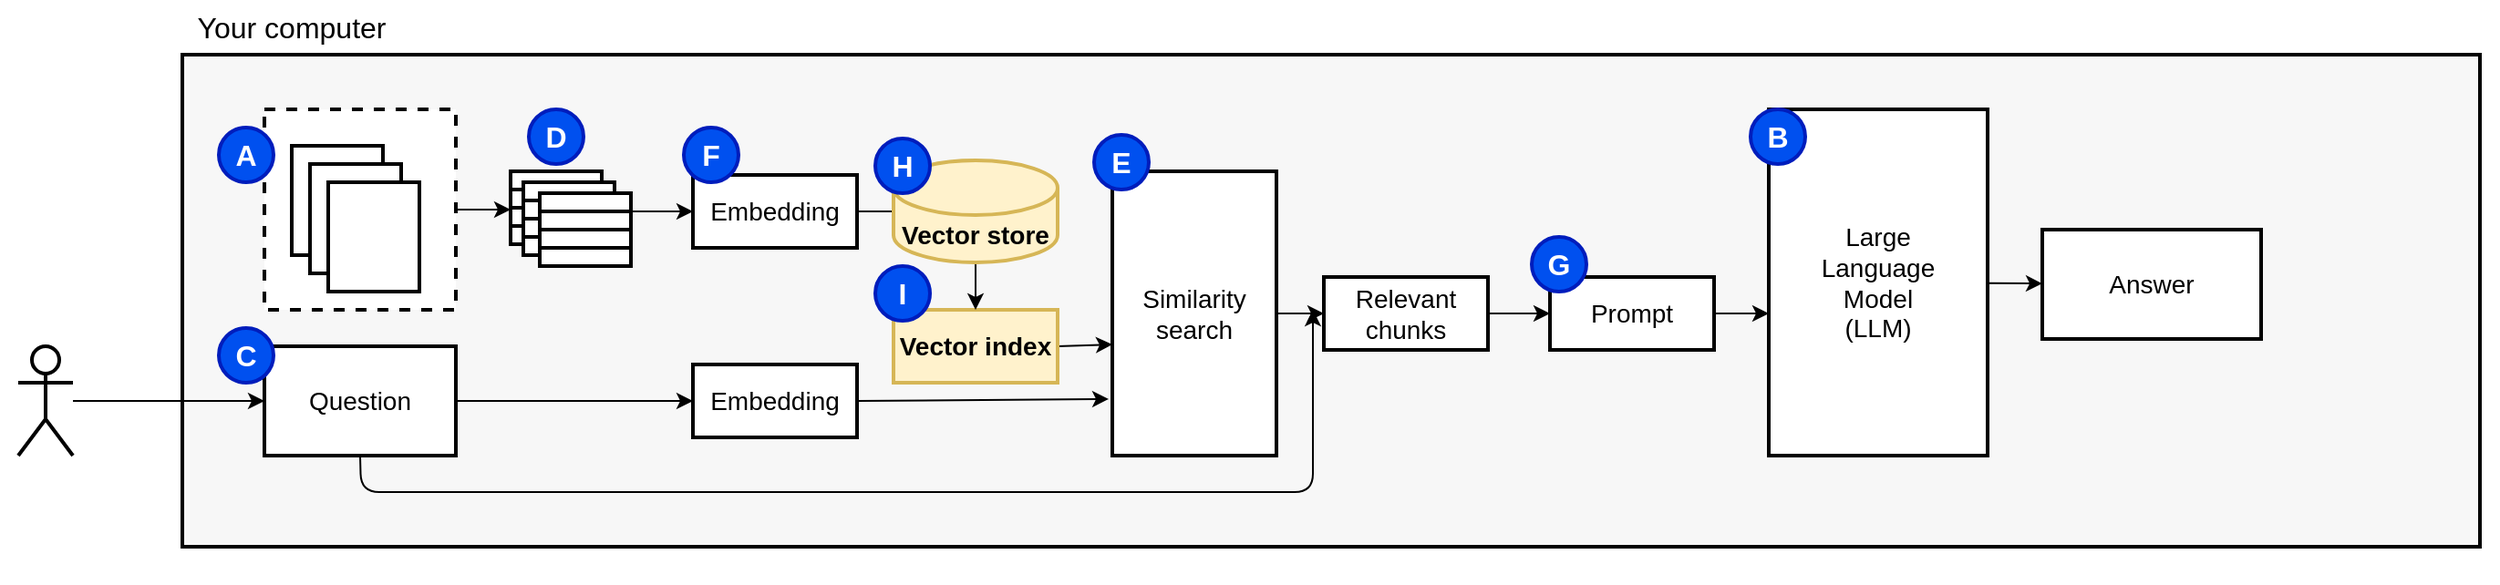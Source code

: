 <mxfile>
    <diagram id="Y2JU5PtvBHqM-OWnfybh" name="Page-1">
        <mxGraphModel dx="2536" dy="2047" grid="1" gridSize="10" guides="1" tooltips="1" connect="1" arrows="1" fold="1" page="1" pageScale="1" pageWidth="850" pageHeight="1100" math="0" shadow="0">
            <root>
                <mxCell id="0"/>
                <mxCell id="1" parent="0"/>
                <mxCell id="2" value="" style="rounded=0;whiteSpace=wrap;html=1;strokeWidth=2;fontSize=16;fillColor=#FFFFFF;strokeColor=none;" parent="1" vertex="1">
                    <mxGeometry x="-830" y="-1070" width="1370" height="320" as="geometry"/>
                </mxCell>
                <mxCell id="3" value="" style="rounded=0;whiteSpace=wrap;html=1;strokeWidth=2;fontSize=16;fillColor=#F7F7F7;" parent="1" vertex="1">
                    <mxGeometry x="-730" y="-1040" width="1260" height="270" as="geometry"/>
                </mxCell>
                <mxCell id="4" value="" style="edgeStyle=none;html=1;fontSize=14;" parent="1" source="5" edge="1">
                    <mxGeometry relative="1" as="geometry">
                        <mxPoint x="-550" y="-955" as="targetPoint"/>
                    </mxGeometry>
                </mxCell>
                <mxCell id="5" value="" style="rounded=0;whiteSpace=wrap;html=1;dashed=1;strokeWidth=2;" parent="1" vertex="1">
                    <mxGeometry x="-685" y="-1010" width="105" height="110" as="geometry"/>
                </mxCell>
                <mxCell id="6" value="&lt;meta charset=&quot;utf-8&quot;&gt;&lt;span style=&quot;color: rgba(0, 0, 0, 0); font-family: monospace; font-size: 0px; font-style: normal; font-variant-ligatures: normal; font-variant-caps: normal; font-weight: 400; letter-spacing: normal; orphans: 2; text-align: start; text-indent: 0px; text-transform: none; widows: 2; word-spacing: 0px; -webkit-text-stroke-width: 0px; background-color: rgb(251, 251, 251); text-decoration-thickness: initial; text-decoration-style: initial; text-decoration-color: initial; float: none; display: inline !important;&quot;&gt;&amp;nbsp;&lt;/span&gt;" style="rounded=0;whiteSpace=wrap;html=1;strokeWidth=2;" parent="1" vertex="1">
                    <mxGeometry x="-670" y="-990" width="50" height="60" as="geometry"/>
                </mxCell>
                <mxCell id="7" value="&lt;meta charset=&quot;utf-8&quot;&gt;&lt;span style=&quot;color: rgba(0, 0, 0, 0); font-family: monospace; font-size: 0px; font-style: normal; font-variant-ligatures: normal; font-variant-caps: normal; font-weight: 400; letter-spacing: normal; orphans: 2; text-align: start; text-indent: 0px; text-transform: none; widows: 2; word-spacing: 0px; -webkit-text-stroke-width: 0px; background-color: rgb(251, 251, 251); text-decoration-thickness: initial; text-decoration-style: initial; text-decoration-color: initial; float: none; display: inline !important;&quot;&gt;&amp;nbsp;&lt;/span&gt;" style="rounded=0;whiteSpace=wrap;html=1;strokeWidth=2;" parent="1" vertex="1">
                    <mxGeometry x="-660" y="-980" width="50" height="60" as="geometry"/>
                </mxCell>
                <mxCell id="8" value="&lt;meta charset=&quot;utf-8&quot;&gt;&lt;span style=&quot;color: rgba(0, 0, 0, 0); font-family: monospace; font-size: 0px; font-style: normal; font-variant-ligatures: normal; font-variant-caps: normal; font-weight: 400; letter-spacing: normal; orphans: 2; text-align: start; text-indent: 0px; text-transform: none; widows: 2; word-spacing: 0px; -webkit-text-stroke-width: 0px; background-color: rgb(251, 251, 251); text-decoration-thickness: initial; text-decoration-style: initial; text-decoration-color: initial; float: none; display: inline !important;&quot;&gt;&amp;nbsp;&lt;/span&gt;" style="rounded=0;whiteSpace=wrap;html=1;strokeWidth=2;" parent="1" vertex="1">
                    <mxGeometry x="-650" y="-970" width="50" height="60" as="geometry"/>
                </mxCell>
                <mxCell id="9" value="" style="edgeStyle=none;html=1;fontSize=14;" parent="1" source="10" target="12" edge="1">
                    <mxGeometry relative="1" as="geometry"/>
                </mxCell>
                <mxCell id="10" value="" style="shape=umlActor;verticalLabelPosition=bottom;verticalAlign=top;html=1;outlineConnect=0;strokeWidth=2;" parent="1" vertex="1">
                    <mxGeometry x="-820" y="-880" width="30" height="60" as="geometry"/>
                </mxCell>
                <mxCell id="11" value="" style="edgeStyle=none;html=1;fontSize=14;entryX=0;entryY=0.5;entryDx=0;entryDy=0;" parent="1" source="12" target="37" edge="1">
                    <mxGeometry relative="1" as="geometry">
                        <mxPoint x="-400" y="-850" as="targetPoint"/>
                    </mxGeometry>
                </mxCell>
                <mxCell id="12" value="Question" style="rounded=0;whiteSpace=wrap;html=1;strokeWidth=2;fontSize=14;" parent="1" vertex="1">
                    <mxGeometry x="-685" y="-880" width="105" height="60" as="geometry"/>
                </mxCell>
                <mxCell id="13" value="" style="edgeStyle=none;html=1;fontSize=14;" parent="1" source="14" target="15" edge="1">
                    <mxGeometry relative="1" as="geometry"/>
                </mxCell>
                <mxCell id="14" value="Large&lt;br&gt;Language&lt;br&gt;Model&lt;br&gt;(LLM)" style="rounded=0;whiteSpace=wrap;html=1;strokeWidth=2;fontSize=14;" parent="1" vertex="1">
                    <mxGeometry x="140" y="-1010" width="120" height="190" as="geometry"/>
                </mxCell>
                <mxCell id="15" value="Answer" style="rounded=0;whiteSpace=wrap;html=1;strokeWidth=2;fontSize=14;" parent="1" vertex="1">
                    <mxGeometry x="290" y="-944" width="120" height="60" as="geometry"/>
                </mxCell>
                <mxCell id="16" value="A" style="ellipse;whiteSpace=wrap;html=1;aspect=fixed;strokeWidth=2;fontSize=16;fontStyle=1;fillColor=#0050ef;fontColor=#ffffff;strokeColor=#001DBC;" parent="1" vertex="1">
                    <mxGeometry x="-710" y="-1000" width="30" height="30" as="geometry"/>
                </mxCell>
                <mxCell id="17" value="C" style="ellipse;whiteSpace=wrap;html=1;aspect=fixed;strokeWidth=2;fontSize=16;fontStyle=1;fillColor=#0050ef;fontColor=#ffffff;strokeColor=#001DBC;" parent="1" vertex="1">
                    <mxGeometry x="-710" y="-890" width="30" height="30" as="geometry"/>
                </mxCell>
                <mxCell id="18" value="B" style="ellipse;whiteSpace=wrap;html=1;aspect=fixed;strokeWidth=2;fontSize=16;fontStyle=1;fillColor=#0050ef;fontColor=#ffffff;strokeColor=#001DBC;" parent="1" vertex="1">
                    <mxGeometry x="130" y="-1010" width="30" height="30" as="geometry"/>
                </mxCell>
                <mxCell id="19" value="Your computer" style="text;html=1;strokeColor=none;fillColor=none;align=center;verticalAlign=middle;whiteSpace=wrap;rounded=0;strokeWidth=2;fontSize=16;" parent="1" vertex="1">
                    <mxGeometry x="-730" y="-1070" width="120" height="30" as="geometry"/>
                </mxCell>
                <mxCell id="20" value="" style="edgeStyle=none;html=1;fontSize=14;exitX=1;exitY=0.5;exitDx=0;exitDy=0;" parent="1" edge="1">
                    <mxGeometry relative="1" as="geometry">
                        <mxPoint x="140" y="-898" as="targetPoint"/>
                        <mxPoint x="110" y="-898" as="sourcePoint"/>
                    </mxGeometry>
                </mxCell>
                <mxCell id="21" value="Embedding" style="rounded=0;whiteSpace=wrap;html=1;fontSize=14;strokeWidth=2;fillColor=default;strokeColor=default;fontStyle=0" parent="1" vertex="1">
                    <mxGeometry x="-450" y="-974" width="90" height="40" as="geometry"/>
                </mxCell>
                <mxCell id="22" value="" style="rounded=0;whiteSpace=wrap;html=1;strokeWidth=2;fontSize=14;" parent="1" vertex="1">
                    <mxGeometry x="-550" y="-976" width="50" height="20" as="geometry"/>
                </mxCell>
                <mxCell id="23" value="" style="rounded=0;whiteSpace=wrap;html=1;strokeWidth=2;fontSize=14;" parent="1" vertex="1">
                    <mxGeometry x="-550" y="-966" width="50" height="20" as="geometry"/>
                </mxCell>
                <mxCell id="24" value="" style="rounded=0;whiteSpace=wrap;html=1;strokeWidth=2;fontSize=14;" parent="1" vertex="1">
                    <mxGeometry x="-550" y="-956" width="50" height="20" as="geometry"/>
                </mxCell>
                <mxCell id="25" value="" style="rounded=0;whiteSpace=wrap;html=1;strokeWidth=2;fontSize=14;" parent="1" vertex="1">
                    <mxGeometry x="-550" y="-946" width="50" height="10" as="geometry"/>
                </mxCell>
                <mxCell id="26" value="" style="rounded=0;whiteSpace=wrap;html=1;strokeWidth=2;fontSize=14;" parent="1" vertex="1">
                    <mxGeometry x="-543" y="-970" width="50" height="20" as="geometry"/>
                </mxCell>
                <mxCell id="27" value="" style="rounded=0;whiteSpace=wrap;html=1;strokeWidth=2;fontSize=14;" parent="1" vertex="1">
                    <mxGeometry x="-543" y="-960" width="50" height="20" as="geometry"/>
                </mxCell>
                <mxCell id="28" value="" style="rounded=0;whiteSpace=wrap;html=1;strokeWidth=2;fontSize=14;" parent="1" vertex="1">
                    <mxGeometry x="-543" y="-950" width="50" height="20" as="geometry"/>
                </mxCell>
                <mxCell id="29" value="" style="rounded=0;whiteSpace=wrap;html=1;strokeWidth=2;fontSize=14;" parent="1" vertex="1">
                    <mxGeometry x="-543" y="-940" width="50" height="10" as="geometry"/>
                </mxCell>
                <mxCell id="30" value="" style="edgeStyle=none;html=1;" parent="1" source="31" target="21" edge="1">
                    <mxGeometry relative="1" as="geometry"/>
                </mxCell>
                <mxCell id="31" value="" style="rounded=0;whiteSpace=wrap;html=1;strokeWidth=2;fontSize=14;" parent="1" vertex="1">
                    <mxGeometry x="-534" y="-964" width="50" height="20" as="geometry"/>
                </mxCell>
                <mxCell id="32" value="" style="rounded=0;whiteSpace=wrap;html=1;strokeWidth=2;fontSize=14;" parent="1" vertex="1">
                    <mxGeometry x="-534" y="-954" width="50" height="20" as="geometry"/>
                </mxCell>
                <mxCell id="33" value="" style="rounded=0;whiteSpace=wrap;html=1;strokeWidth=2;fontSize=14;" parent="1" vertex="1">
                    <mxGeometry x="-534" y="-944" width="50" height="20" as="geometry"/>
                </mxCell>
                <mxCell id="34" value="" style="rounded=0;whiteSpace=wrap;html=1;strokeWidth=2;fontSize=14;" parent="1" vertex="1">
                    <mxGeometry x="-534" y="-934" width="50" height="10" as="geometry"/>
                </mxCell>
                <mxCell id="35" value="D" style="ellipse;whiteSpace=wrap;html=1;aspect=fixed;strokeWidth=2;fontSize=16;fontStyle=1;fillColor=#0050ef;fontColor=#ffffff;strokeColor=#001DBC;" parent="1" vertex="1">
                    <mxGeometry x="-540" y="-1010" width="30" height="30" as="geometry"/>
                </mxCell>
                <mxCell id="36" value="" style="edgeStyle=none;html=1;exitX=1;exitY=0.5;exitDx=0;exitDy=0;entryX=-0.022;entryY=0.801;entryDx=0;entryDy=0;entryPerimeter=0;" parent="1" source="37" target="39" edge="1">
                    <mxGeometry relative="1" as="geometry"/>
                </mxCell>
                <mxCell id="37" value="Embedding" style="rounded=0;whiteSpace=wrap;html=1;fontSize=14;strokeWidth=2;fillColor=default;strokeColor=default;fontStyle=0" parent="1" vertex="1">
                    <mxGeometry x="-450" y="-870" width="90" height="40" as="geometry"/>
                </mxCell>
                <mxCell id="38" value="" style="edgeStyle=none;html=1;" parent="1" source="39" target="41" edge="1">
                    <mxGeometry relative="1" as="geometry"/>
                </mxCell>
                <mxCell id="39" value="Similarity search" style="rounded=0;whiteSpace=wrap;html=1;fontSize=14;strokeWidth=2;fillColor=default;strokeColor=default;fontStyle=0" parent="1" vertex="1">
                    <mxGeometry x="-220" y="-976" width="90" height="156" as="geometry"/>
                </mxCell>
                <mxCell id="40" value="" style="edgeStyle=none;html=1;" parent="1" source="41" target="45" edge="1">
                    <mxGeometry relative="1" as="geometry"/>
                </mxCell>
                <mxCell id="41" value="Relevant chunks" style="rounded=0;whiteSpace=wrap;html=1;fontSize=14;strokeWidth=2;fontStyle=0" parent="1" vertex="1">
                    <mxGeometry x="-104" y="-918" width="90" height="40" as="geometry"/>
                </mxCell>
                <mxCell id="42" value="E" style="ellipse;whiteSpace=wrap;html=1;aspect=fixed;strokeWidth=2;fontSize=16;fontStyle=1;fillColor=#0050ef;fontColor=#ffffff;strokeColor=#001DBC;" parent="1" vertex="1">
                    <mxGeometry x="-230" y="-996" width="30" height="30" as="geometry"/>
                </mxCell>
                <mxCell id="43" value="F" style="ellipse;whiteSpace=wrap;html=1;aspect=fixed;strokeWidth=2;fontSize=16;fontStyle=1;fillColor=#0050ef;fontColor=#ffffff;strokeColor=#001DBC;" parent="1" vertex="1">
                    <mxGeometry x="-455" y="-1000" width="30" height="30" as="geometry"/>
                </mxCell>
                <mxCell id="44" value="" style="edgeStyle=none;html=1;exitX=1;exitY=0.5;exitDx=0;exitDy=0;startArrow=none;entryX=0;entryY=0.609;entryDx=0;entryDy=0;entryPerimeter=0;" parent="1" source="49" target="39" edge="1">
                    <mxGeometry relative="1" as="geometry">
                        <mxPoint x="-350" y="-840" as="sourcePoint"/>
                        <mxPoint x="-220" y="-890" as="targetPoint"/>
                    </mxGeometry>
                </mxCell>
                <mxCell id="45" value="Prompt" style="rounded=0;whiteSpace=wrap;html=1;fontSize=14;strokeWidth=2;fontStyle=0;fillColor=default;strokeColor=default;" parent="1" vertex="1">
                    <mxGeometry x="20" y="-918" width="90" height="40" as="geometry"/>
                </mxCell>
                <mxCell id="46" value="" style="edgeStyle=none;html=1;fontSize=14;exitX=0.5;exitY=1;exitDx=0;exitDy=0;" parent="1" source="12" edge="1">
                    <mxGeometry relative="1" as="geometry">
                        <mxPoint x="-110" y="-900" as="targetPoint"/>
                        <mxPoint x="-570" y="-840" as="sourcePoint"/>
                        <Array as="points">
                            <mxPoint x="-632" y="-800"/>
                            <mxPoint x="-110" y="-800"/>
                        </Array>
                    </mxGeometry>
                </mxCell>
                <mxCell id="47" value="G" style="ellipse;whiteSpace=wrap;html=1;aspect=fixed;strokeWidth=2;fontSize=16;fontStyle=1;fillColor=#0050ef;fontColor=#ffffff;strokeColor=#001DBC;" parent="1" vertex="1">
                    <mxGeometry x="10" y="-940" width="30" height="30" as="geometry"/>
                </mxCell>
                <mxCell id="49" value="Vector index" style="rounded=0;whiteSpace=wrap;html=1;fontSize=14;strokeWidth=2;fillColor=#fff2cc;strokeColor=#d6b656;fontStyle=1" parent="1" vertex="1">
                    <mxGeometry x="-340" y="-900" width="90" height="40" as="geometry"/>
                </mxCell>
                <mxCell id="50" value="" style="edgeStyle=none;html=1;exitX=1;exitY=0.5;exitDx=0;exitDy=0;entryX=0;entryY=0.5;entryDx=0;entryDy=0;entryPerimeter=0;endArrow=none;" parent="1" source="21" target="48" edge="1">
                    <mxGeometry relative="1" as="geometry">
                        <mxPoint x="-360" y="-954" as="sourcePoint"/>
                        <mxPoint x="-220" y="-954.94" as="targetPoint"/>
                    </mxGeometry>
                </mxCell>
                <mxCell id="52" value="" style="edgeStyle=none;html=1;" parent="1" source="48" target="49" edge="1">
                    <mxGeometry relative="1" as="geometry"/>
                </mxCell>
                <mxCell id="48" value="Vector store" style="shape=cylinder3;whiteSpace=wrap;html=1;boundedLbl=1;backgroundOutline=1;size=15;fillColor=#fff2cc;fontStyle=1;fontSize=14;rounded=0;strokeWidth=2;strokeColor=#d6b656;" parent="1" vertex="1">
                    <mxGeometry x="-340" y="-982" width="90" height="56" as="geometry"/>
                </mxCell>
                <mxCell id="53" value="H" style="ellipse;whiteSpace=wrap;html=1;aspect=fixed;strokeWidth=2;fontSize=16;fontStyle=1;fillColor=#0050ef;fontColor=#ffffff;strokeColor=#001DBC;" parent="1" vertex="1">
                    <mxGeometry x="-350" y="-994" width="30" height="30" as="geometry"/>
                </mxCell>
                <mxCell id="54" value="I" style="ellipse;whiteSpace=wrap;html=1;aspect=fixed;strokeWidth=2;fontSize=16;fontStyle=1;fillColor=#0050ef;fontColor=#ffffff;strokeColor=#001DBC;" parent="1" vertex="1">
                    <mxGeometry x="-350" y="-924" width="30" height="30" as="geometry"/>
                </mxCell>
            </root>
        </mxGraphModel>
    </diagram>
</mxfile>